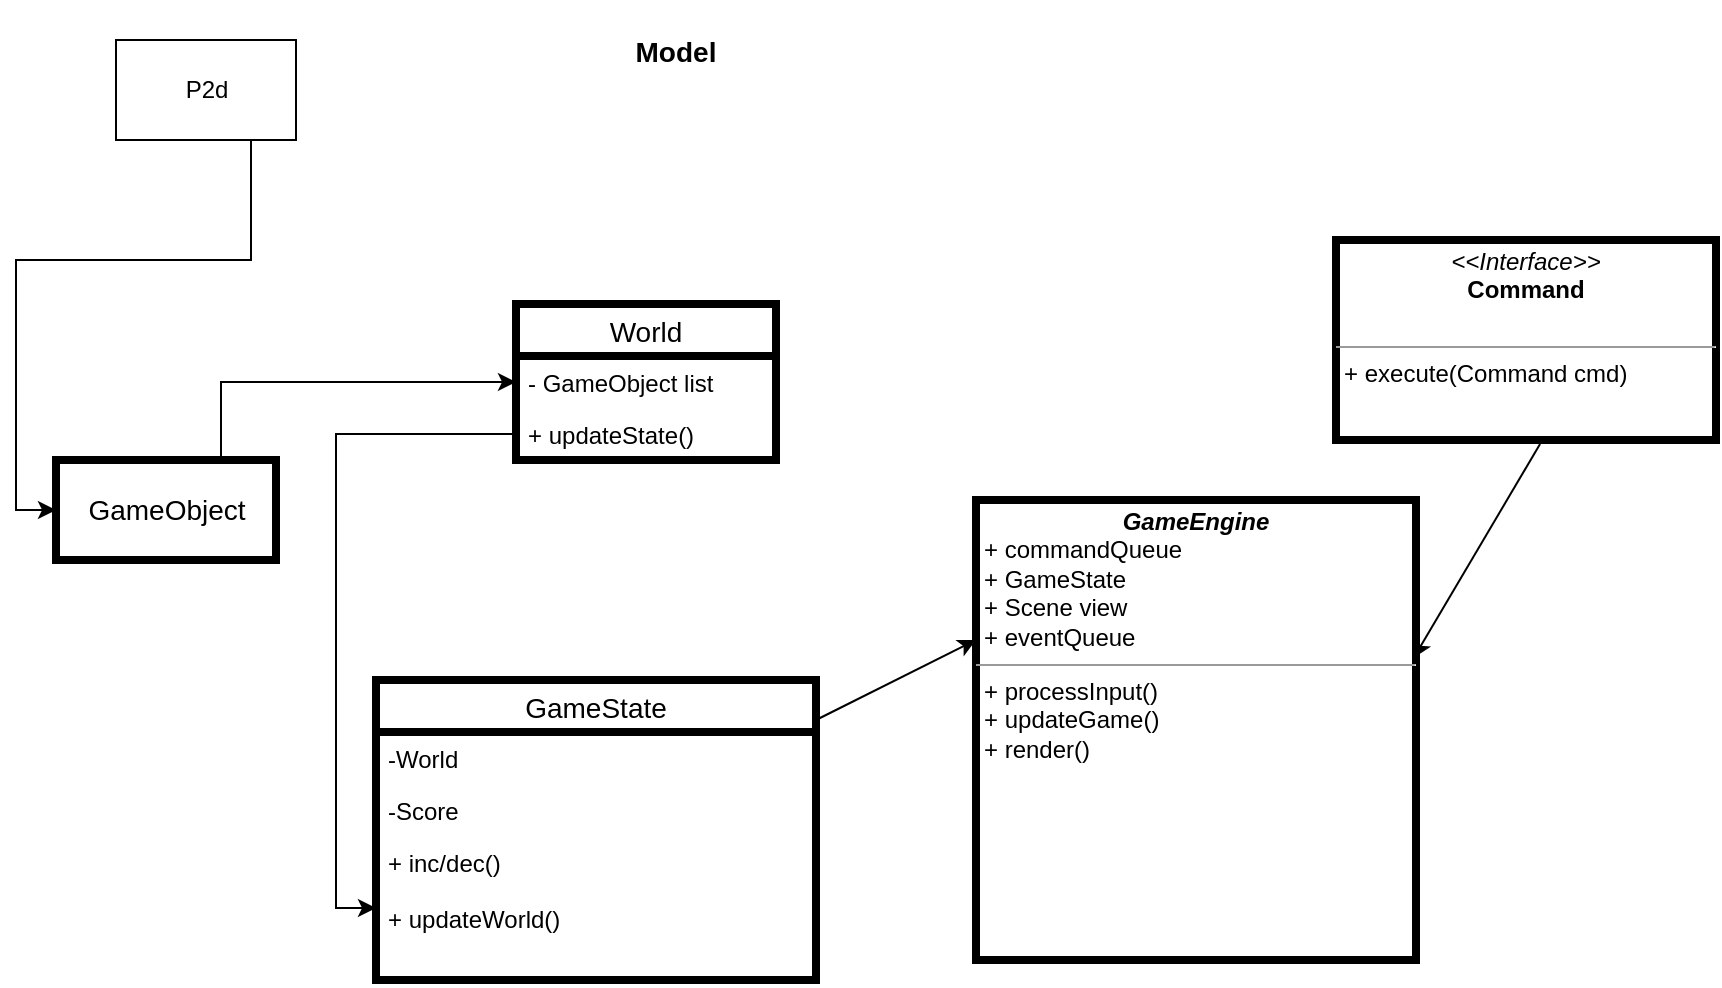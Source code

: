 <mxfile version="14.4.4" type="device"><diagram id="urXxAbXNCbR4cGVfg7oY" name="Page-1"><mxGraphModel dx="2274" dy="803" grid="1" gridSize="10" guides="1" tooltips="1" connect="1" arrows="1" fold="1" page="1" pageScale="1" pageWidth="827" pageHeight="1169" math="0" shadow="0"><root><mxCell id="0"/><mxCell id="1" parent="0"/><mxCell id="TSI4zpTr8US7YLuVZ_CI-21" style="edgeStyle=orthogonalEdgeStyle;rounded=0;orthogonalLoop=1;jettySize=auto;html=1;exitX=0.75;exitY=1;exitDx=0;exitDy=0;entryX=0;entryY=0.5;entryDx=0;entryDy=0;fontSize=14;" edge="1" parent="1" source="TSI4zpTr8US7YLuVZ_CI-2" target="TSI4zpTr8US7YLuVZ_CI-10"><mxGeometry relative="1" as="geometry"><Array as="points"><mxPoint x="-522" y="140"/><mxPoint x="-640" y="140"/><mxPoint x="-640" y="265"/></Array></mxGeometry></mxCell><mxCell id="TSI4zpTr8US7YLuVZ_CI-2" value="P2d" style="html=1;" vertex="1" parent="1"><mxGeometry x="-590" y="30" width="90" height="50" as="geometry"/></mxCell><mxCell id="TSI4zpTr8US7YLuVZ_CI-4" value="Model" style="text;align=center;fontStyle=1;verticalAlign=middle;spacingLeft=3;spacingRight=3;strokeColor=none;rotatable=0;points=[[0,0.5],[1,0.5]];portConstraint=eastwest;strokeWidth=4;fontSize=14;" vertex="1" parent="1"><mxGeometry x="-390" y="10" width="160" height="50" as="geometry"/></mxCell><mxCell id="TSI4zpTr8US7YLuVZ_CI-17" style="edgeStyle=orthogonalEdgeStyle;rounded=0;orthogonalLoop=1;jettySize=auto;html=1;exitX=0.75;exitY=0;exitDx=0;exitDy=0;fontSize=14;" edge="1" parent="1" source="TSI4zpTr8US7YLuVZ_CI-10" target="TSI4zpTr8US7YLuVZ_CI-13"><mxGeometry relative="1" as="geometry"><mxPoint x="-420" y="170" as="targetPoint"/></mxGeometry></mxCell><mxCell id="TSI4zpTr8US7YLuVZ_CI-10" value="GameObject&lt;br&gt;" style="html=1;strokeWidth=4;fontSize=14;" vertex="1" parent="1"><mxGeometry x="-620" y="240" width="110" height="50" as="geometry"/></mxCell><mxCell id="TSI4zpTr8US7YLuVZ_CI-12" value="World" style="swimlane;fontStyle=0;childLayout=stackLayout;horizontal=1;startSize=26;fillColor=none;horizontalStack=0;resizeParent=1;resizeParentMax=0;resizeLast=0;collapsible=1;marginBottom=0;strokeWidth=4;fontSize=14;" vertex="1" parent="1"><mxGeometry x="-390" y="162" width="130" height="78" as="geometry"/></mxCell><mxCell id="TSI4zpTr8US7YLuVZ_CI-13" value="- GameObject list" style="text;strokeColor=none;fillColor=none;align=left;verticalAlign=top;spacingLeft=4;spacingRight=4;overflow=hidden;rotatable=0;points=[[0,0.5],[1,0.5]];portConstraint=eastwest;" vertex="1" parent="TSI4zpTr8US7YLuVZ_CI-12"><mxGeometry y="26" width="130" height="26" as="geometry"/></mxCell><mxCell id="TSI4zpTr8US7YLuVZ_CI-14" value="+ updateState()" style="text;strokeColor=none;fillColor=none;align=left;verticalAlign=top;spacingLeft=4;spacingRight=4;overflow=hidden;rotatable=0;points=[[0,0.5],[1,0.5]];portConstraint=eastwest;" vertex="1" parent="TSI4zpTr8US7YLuVZ_CI-12"><mxGeometry y="52" width="130" height="26" as="geometry"/></mxCell><mxCell id="TSI4zpTr8US7YLuVZ_CI-22" value="GameState" style="swimlane;fontStyle=0;childLayout=stackLayout;horizontal=1;startSize=26;fillColor=none;horizontalStack=0;resizeParent=1;resizeParentMax=0;resizeLast=0;collapsible=1;marginBottom=0;strokeWidth=4;fontSize=14;" vertex="1" parent="1"><mxGeometry x="-460" y="350" width="220" height="150" as="geometry"/></mxCell><mxCell id="TSI4zpTr8US7YLuVZ_CI-23" value="-World" style="text;strokeColor=none;fillColor=none;align=left;verticalAlign=top;spacingLeft=4;spacingRight=4;overflow=hidden;rotatable=0;points=[[0,0.5],[1,0.5]];portConstraint=eastwest;" vertex="1" parent="TSI4zpTr8US7YLuVZ_CI-22"><mxGeometry y="26" width="220" height="26" as="geometry"/></mxCell><mxCell id="TSI4zpTr8US7YLuVZ_CI-24" value="-Score" style="text;strokeColor=none;fillColor=none;align=left;verticalAlign=top;spacingLeft=4;spacingRight=4;overflow=hidden;rotatable=0;points=[[0,0.5],[1,0.5]];portConstraint=eastwest;" vertex="1" parent="TSI4zpTr8US7YLuVZ_CI-22"><mxGeometry y="52" width="220" height="26" as="geometry"/></mxCell><mxCell id="TSI4zpTr8US7YLuVZ_CI-25" value="+ inc/dec()&#10;&#10;+ updateWorld()" style="text;strokeColor=none;fillColor=none;align=left;verticalAlign=top;spacingLeft=4;spacingRight=4;overflow=hidden;rotatable=0;points=[[0,0.5],[1,0.5]];portConstraint=eastwest;" vertex="1" parent="TSI4zpTr8US7YLuVZ_CI-22"><mxGeometry y="78" width="220" height="72" as="geometry"/></mxCell><mxCell id="TSI4zpTr8US7YLuVZ_CI-32" style="edgeStyle=orthogonalEdgeStyle;rounded=0;orthogonalLoop=1;jettySize=auto;html=1;entryX=0;entryY=0.5;entryDx=0;entryDy=0;fontSize=14;" edge="1" parent="1" source="TSI4zpTr8US7YLuVZ_CI-14" target="TSI4zpTr8US7YLuVZ_CI-25"><mxGeometry relative="1" as="geometry"/></mxCell><mxCell id="TSI4zpTr8US7YLuVZ_CI-39" value="&lt;p style=&quot;margin: 0px ; margin-top: 4px ; text-align: center&quot;&gt;&lt;i&gt;&lt;b&gt;GameEngine&lt;/b&gt;&lt;/i&gt;&lt;br&gt;&lt;/p&gt;&lt;p style=&quot;margin: 0px ; margin-left: 4px&quot;&gt;+ commandQueue&lt;/p&gt;&lt;p style=&quot;margin: 0px ; margin-left: 4px&quot;&gt;+ GameState&lt;/p&gt;&lt;p style=&quot;margin: 0px ; margin-left: 4px&quot;&gt;+ Scene view&lt;/p&gt;&lt;p style=&quot;margin: 0px ; margin-left: 4px&quot;&gt;+ eventQueue&lt;/p&gt;&lt;hr size=&quot;1&quot;&gt;&lt;p style=&quot;margin: 0px ; margin-left: 4px&quot;&gt;+ processInput()&lt;br&gt;+ updateGame()&lt;/p&gt;&lt;p style=&quot;margin: 0px ; margin-left: 4px&quot;&gt;+ render()&lt;/p&gt;" style="verticalAlign=top;align=left;overflow=fill;fontSize=12;fontFamily=Helvetica;html=1;strokeWidth=4;" vertex="1" parent="1"><mxGeometry x="-160" y="260" width="220" height="230" as="geometry"/></mxCell><mxCell id="TSI4zpTr8US7YLuVZ_CI-40" value="&lt;p style=&quot;margin: 0px ; margin-top: 4px ; text-align: center&quot;&gt;&lt;i&gt;&amp;lt;&amp;lt;Interface&amp;gt;&amp;gt;&lt;/i&gt;&lt;br&gt;&lt;b&gt;Command&lt;/b&gt;&lt;/p&gt;&lt;p style=&quot;margin: 0px ; margin-left: 4px&quot;&gt;&lt;br&gt;&lt;/p&gt;&lt;hr size=&quot;1&quot;&gt;&lt;p style=&quot;margin: 0px ; margin-left: 4px&quot;&gt;+ execute(Command cmd)&lt;/p&gt;" style="verticalAlign=top;align=left;overflow=fill;fontSize=12;fontFamily=Helvetica;html=1;strokeWidth=4;" vertex="1" parent="1"><mxGeometry x="20" y="130" width="190" height="100" as="geometry"/></mxCell><mxCell id="TSI4zpTr8US7YLuVZ_CI-41" value="" style="endArrow=classic;html=1;fontSize=14;entryX=0.995;entryY=0.343;entryDx=0;entryDy=0;entryPerimeter=0;exitX=0.537;exitY=1.02;exitDx=0;exitDy=0;exitPerimeter=0;" edge="1" parent="1" source="TSI4zpTr8US7YLuVZ_CI-40" target="TSI4zpTr8US7YLuVZ_CI-39"><mxGeometry width="50" height="50" relative="1" as="geometry"><mxPoint x="-130" y="360" as="sourcePoint"/><mxPoint x="-80" y="310" as="targetPoint"/></mxGeometry></mxCell><mxCell id="TSI4zpTr8US7YLuVZ_CI-42" value="" style="endArrow=classic;html=1;fontSize=14;" edge="1" parent="1" source="TSI4zpTr8US7YLuVZ_CI-22"><mxGeometry width="50" height="50" relative="1" as="geometry"><mxPoint x="-210" y="380" as="sourcePoint"/><mxPoint x="-160" y="330" as="targetPoint"/></mxGeometry></mxCell><mxCell id="TSI4zpTr8US7YLuVZ_CI-43" style="edgeStyle=orthogonalEdgeStyle;rounded=0;orthogonalLoop=1;jettySize=auto;html=1;exitX=0.5;exitY=1;exitDx=0;exitDy=0;fontSize=14;" edge="1" parent="1" source="TSI4zpTr8US7YLuVZ_CI-39" target="TSI4zpTr8US7YLuVZ_CI-39"><mxGeometry relative="1" as="geometry"/></mxCell></root></mxGraphModel></diagram></mxfile>